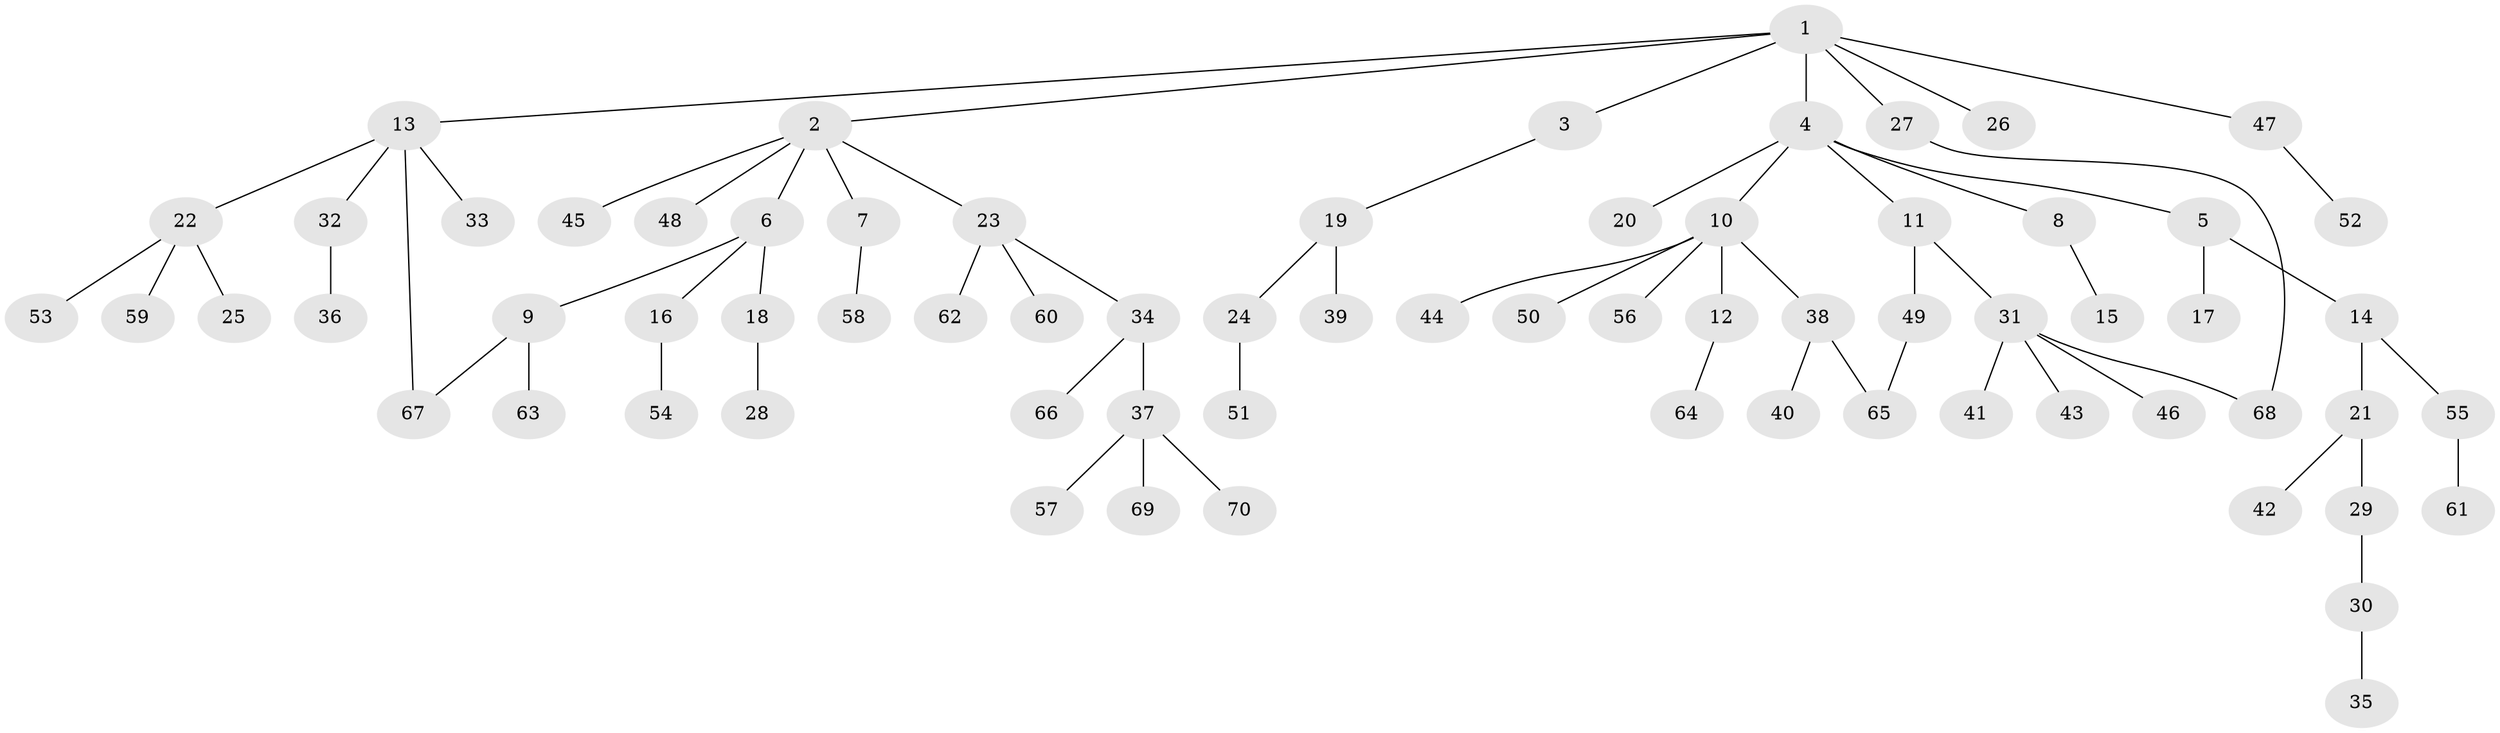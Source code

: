 // Generated by graph-tools (version 1.1) at 2025/10/02/27/25 16:10:55]
// undirected, 70 vertices, 72 edges
graph export_dot {
graph [start="1"]
  node [color=gray90,style=filled];
  1;
  2;
  3;
  4;
  5;
  6;
  7;
  8;
  9;
  10;
  11;
  12;
  13;
  14;
  15;
  16;
  17;
  18;
  19;
  20;
  21;
  22;
  23;
  24;
  25;
  26;
  27;
  28;
  29;
  30;
  31;
  32;
  33;
  34;
  35;
  36;
  37;
  38;
  39;
  40;
  41;
  42;
  43;
  44;
  45;
  46;
  47;
  48;
  49;
  50;
  51;
  52;
  53;
  54;
  55;
  56;
  57;
  58;
  59;
  60;
  61;
  62;
  63;
  64;
  65;
  66;
  67;
  68;
  69;
  70;
  1 -- 2;
  1 -- 3;
  1 -- 4;
  1 -- 13;
  1 -- 26;
  1 -- 27;
  1 -- 47;
  2 -- 6;
  2 -- 7;
  2 -- 23;
  2 -- 45;
  2 -- 48;
  3 -- 19;
  4 -- 5;
  4 -- 8;
  4 -- 10;
  4 -- 11;
  4 -- 20;
  5 -- 14;
  5 -- 17;
  6 -- 9;
  6 -- 16;
  6 -- 18;
  7 -- 58;
  8 -- 15;
  9 -- 63;
  9 -- 67;
  10 -- 12;
  10 -- 38;
  10 -- 44;
  10 -- 50;
  10 -- 56;
  11 -- 31;
  11 -- 49;
  12 -- 64;
  13 -- 22;
  13 -- 32;
  13 -- 33;
  13 -- 67;
  14 -- 21;
  14 -- 55;
  16 -- 54;
  18 -- 28;
  19 -- 24;
  19 -- 39;
  21 -- 29;
  21 -- 42;
  22 -- 25;
  22 -- 53;
  22 -- 59;
  23 -- 34;
  23 -- 60;
  23 -- 62;
  24 -- 51;
  27 -- 68;
  29 -- 30;
  30 -- 35;
  31 -- 41;
  31 -- 43;
  31 -- 46;
  31 -- 68;
  32 -- 36;
  34 -- 37;
  34 -- 66;
  37 -- 57;
  37 -- 69;
  37 -- 70;
  38 -- 40;
  38 -- 65;
  47 -- 52;
  49 -- 65;
  55 -- 61;
}
